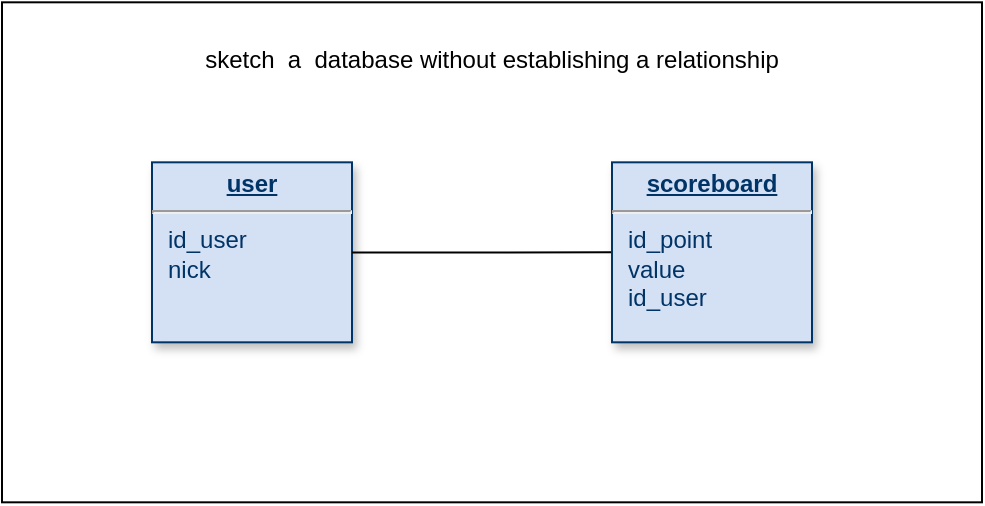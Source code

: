 <mxfile version="15.9.4" type="device"><diagram name="Page-1" id="efa7a0a1-bf9b-a30e-e6df-94a7791c09e9"><mxGraphModel dx="1422" dy="794" grid="1" gridSize="10" guides="1" tooltips="1" connect="1" arrows="1" fold="1" page="1" pageScale="1" pageWidth="826" pageHeight="1169" background="none" math="0" shadow="0"><root><mxCell id="0"/><mxCell id="1" parent="0"/><mxCell id="h4GI7XfMLmX01xy0sT1X-117" value="" style="rounded=0;whiteSpace=wrap;html=1;" vertex="1" parent="1"><mxGeometry x="135" y="846.16" width="490" height="250" as="geometry"/></mxCell><mxCell id="28" value="&lt;p style=&quot;margin: 0px ; margin-top: 4px ; text-align: center ; text-decoration: underline&quot;&gt;&lt;strong&gt;user&lt;/strong&gt;&lt;/p&gt;&lt;hr&gt;&lt;p style=&quot;margin: 0px ; margin-left: 8px&quot;&gt;id_user&lt;/p&gt;&lt;p style=&quot;margin: 0px ; margin-left: 8px&quot;&gt;nick&lt;/p&gt;" style="verticalAlign=top;align=left;overflow=fill;fontSize=12;fontFamily=Helvetica;html=1;strokeColor=#003366;shadow=1;fillColor=#D4E1F5;fontColor=#003366" parent="1" vertex="1"><mxGeometry x="210" y="926.16" width="100" height="90" as="geometry"/></mxCell><mxCell id="107" value="" style="endArrow=none;edgeStyle=orthogonalEdgeStyle;" parent="1" source="28" edge="1"><mxGeometry x="190" y="950" as="geometry"><mxPoint x="190" y="950" as="sourcePoint"/><mxPoint x="440" y="971.16" as="targetPoint"/></mxGeometry></mxCell><mxCell id="h4GI7XfMLmX01xy0sT1X-118" value="sketch&amp;nbsp; a&amp;nbsp; database without establishing a relationship" style="text;html=1;strokeColor=none;fillColor=none;align=center;verticalAlign=middle;whiteSpace=wrap;rounded=0;" vertex="1" parent="1"><mxGeometry x="230" y="860" width="300" height="30" as="geometry"/></mxCell><mxCell id="h4GI7XfMLmX01xy0sT1X-119" value="&lt;p style=&quot;margin: 0px ; margin-top: 4px ; text-align: center ; text-decoration: underline&quot;&gt;&lt;strong&gt;scoreboard&lt;/strong&gt;&lt;/p&gt;&lt;hr&gt;&lt;p style=&quot;margin: 0px 0px 0px 8px&quot;&gt;&lt;span&gt;id_point&lt;/span&gt;&lt;br&gt;&lt;/p&gt;&lt;p style=&quot;margin: 0px 0px 0px 8px&quot;&gt;value&lt;/p&gt;&lt;p style=&quot;margin: 0px 0px 0px 8px&quot;&gt;id_user&lt;/p&gt;" style="verticalAlign=top;align=left;overflow=fill;fontSize=12;fontFamily=Helvetica;html=1;strokeColor=#003366;shadow=1;fillColor=#D4E1F5;fontColor=#003366" vertex="1" parent="1"><mxGeometry x="440" y="926.16" width="100" height="90" as="geometry"/></mxCell></root></mxGraphModel></diagram></mxfile>